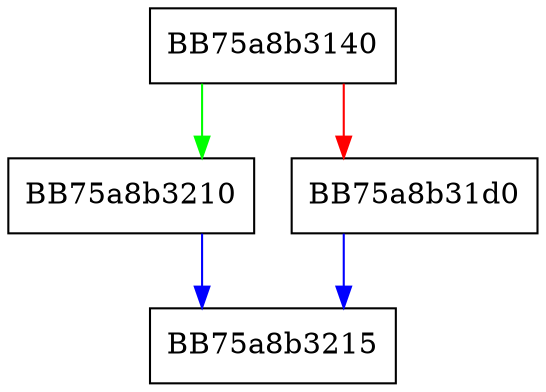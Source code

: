 digraph discover_dependencies_ex {
  node [shape="box"];
  graph [splines=ortho];
  BB75a8b3140 -> BB75a8b3210 [color="green"];
  BB75a8b3140 -> BB75a8b31d0 [color="red"];
  BB75a8b31d0 -> BB75a8b3215 [color="blue"];
  BB75a8b3210 -> BB75a8b3215 [color="blue"];
}